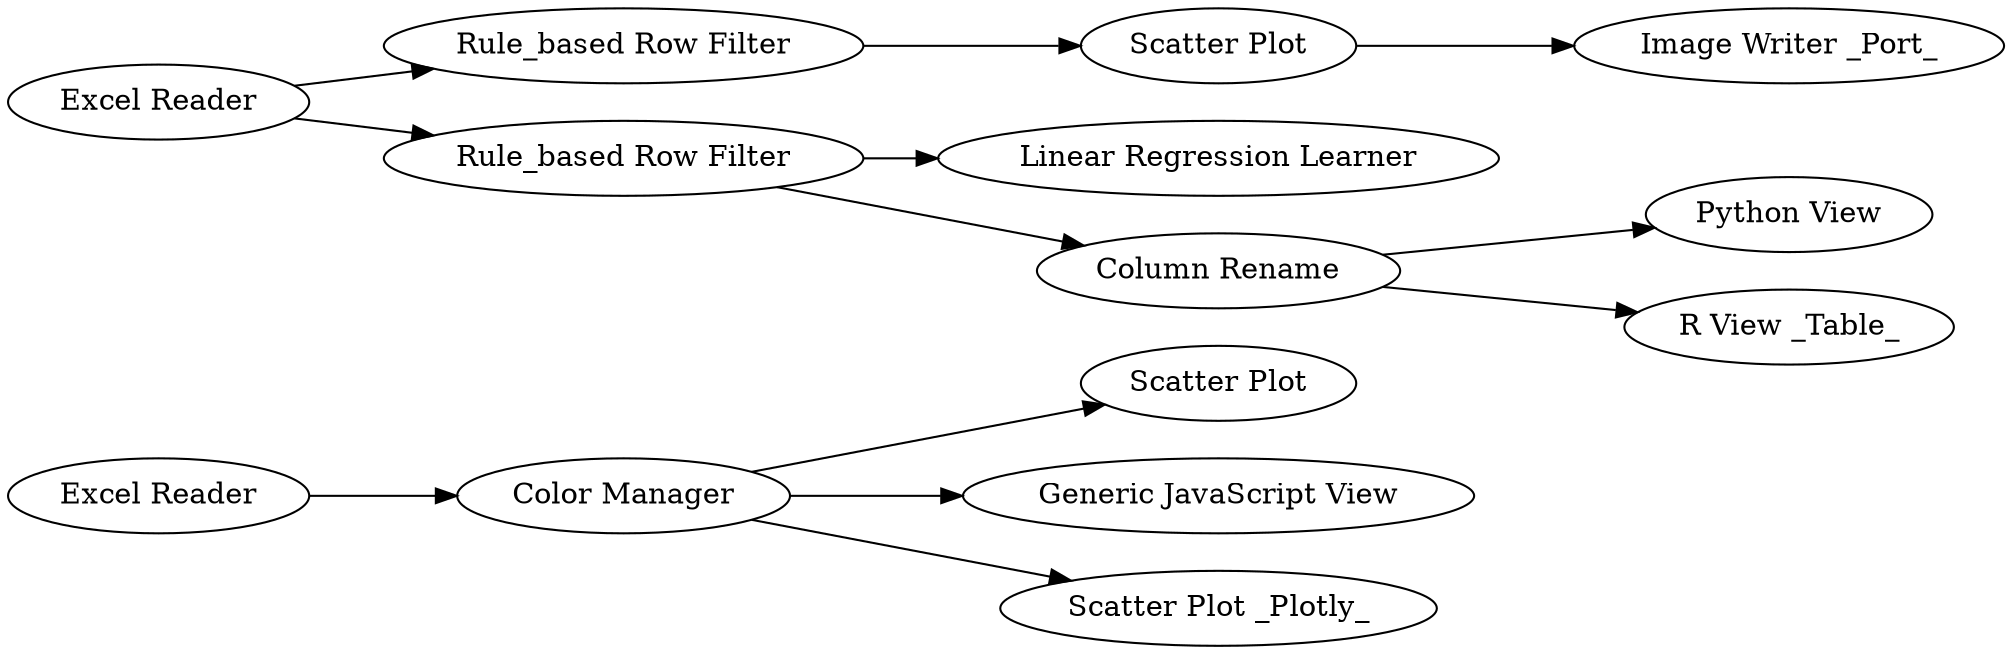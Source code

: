 digraph {
	20 -> 26
	2 -> 23
	23 -> 24
	26 -> 22
	26 -> 36
	26 -> 99
	33 -> 32
	98 -> 96
	33 -> 98
	1 -> 2
	98 -> 97
	1 -> 33
	24 [label="Image Writer _Port_"]
	99 [label="Scatter Plot _Plotly_"]
	20 [label="Excel Reader"]
	96 [label="Python View"]
	1 [label="Excel Reader"]
	22 [label="Scatter Plot"]
	98 [label="Column Rename"]
	36 [label="Generic JavaScript View"]
	23 [label="Scatter Plot"]
	26 [label="Color Manager"]
	97 [label="R View _Table_"]
	33 [label="Rule_based Row Filter"]
	32 [label="Linear Regression Learner"]
	2 [label="Rule_based Row Filter"]
	rankdir=LR
}
